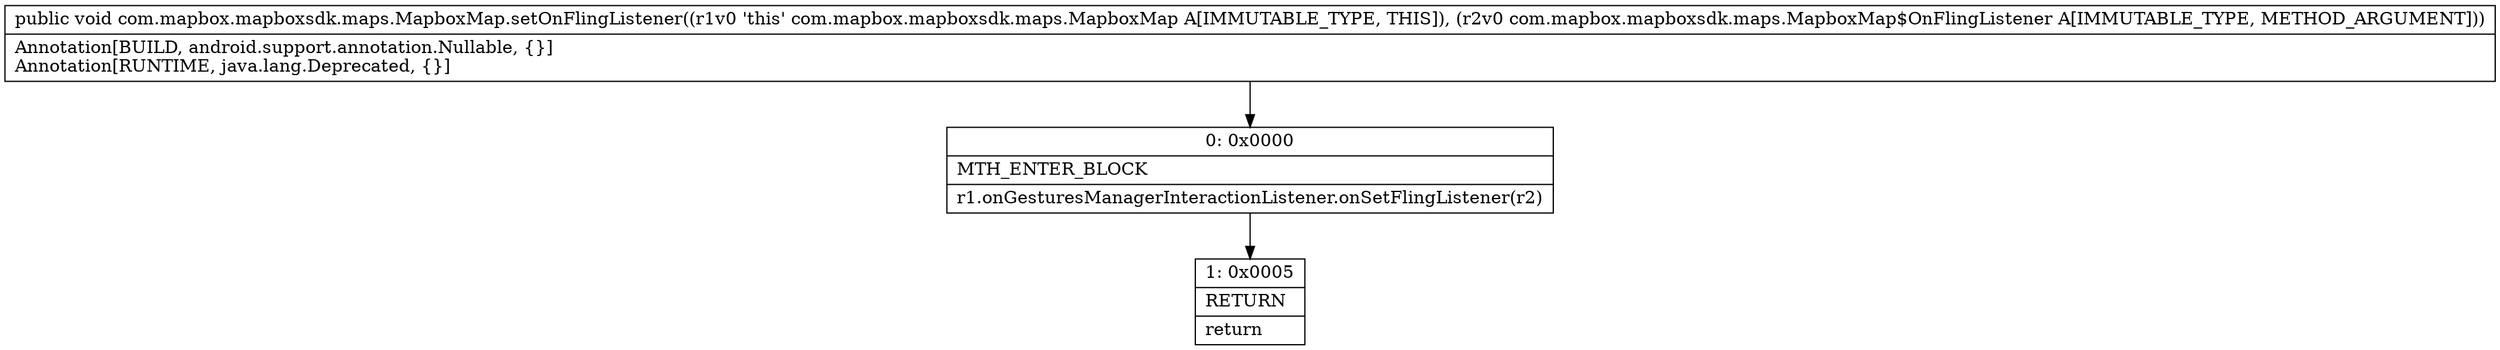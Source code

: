 digraph "CFG forcom.mapbox.mapboxsdk.maps.MapboxMap.setOnFlingListener(Lcom\/mapbox\/mapboxsdk\/maps\/MapboxMap$OnFlingListener;)V" {
Node_0 [shape=record,label="{0\:\ 0x0000|MTH_ENTER_BLOCK\l|r1.onGesturesManagerInteractionListener.onSetFlingListener(r2)\l}"];
Node_1 [shape=record,label="{1\:\ 0x0005|RETURN\l|return\l}"];
MethodNode[shape=record,label="{public void com.mapbox.mapboxsdk.maps.MapboxMap.setOnFlingListener((r1v0 'this' com.mapbox.mapboxsdk.maps.MapboxMap A[IMMUTABLE_TYPE, THIS]), (r2v0 com.mapbox.mapboxsdk.maps.MapboxMap$OnFlingListener A[IMMUTABLE_TYPE, METHOD_ARGUMENT]))  | Annotation[BUILD, android.support.annotation.Nullable, \{\}]\lAnnotation[RUNTIME, java.lang.Deprecated, \{\}]\l}"];
MethodNode -> Node_0;
Node_0 -> Node_1;
}

